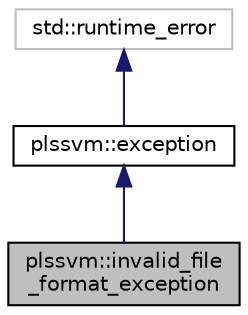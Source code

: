 digraph "plssvm::invalid_file_format_exception"
{
 // LATEX_PDF_SIZE
  edge [fontname="Helvetica",fontsize="10",labelfontname="Helvetica",labelfontsize="10"];
  node [fontname="Helvetica",fontsize="10",shape=record];
  Node1 [label="plssvm::invalid_file\l_format_exception",height=0.2,width=0.4,color="black", fillcolor="grey75", style="filled", fontcolor="black",tooltip="Exception type thrown if the provided file has an invalid format for the selected parser (e...."];
  Node2 -> Node1 [dir="back",color="midnightblue",fontsize="10",style="solid",fontname="Helvetica"];
  Node2 [label="plssvm::exception",height=0.2,width=0.4,color="black", fillcolor="white", style="filled",URL="$classplssvm_1_1exception.html",tooltip="Base class for all custom exception types. Forwards its message to std::runtime_error and saves the e..."];
  Node3 -> Node2 [dir="back",color="midnightblue",fontsize="10",style="solid",fontname="Helvetica"];
  Node3 [label="std::runtime_error",height=0.2,width=0.4,color="grey75", fillcolor="white", style="filled",tooltip=" "];
}
